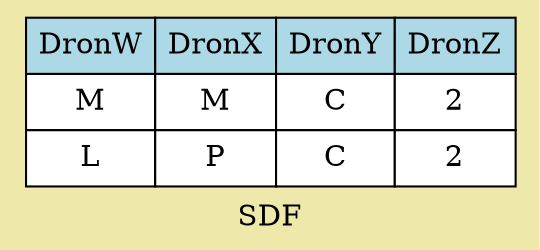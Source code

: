 digraph G {
  node [shape=plaintext];
  label="SDF";
  bgcolor="palegoldenrod";
SDF  [
    label=<<table border="0" cellborder="1" cellspacing="0" cellpadding="5">
      <tr>
        <td bgcolor="lightblue">DronW</td>
        <td bgcolor="lightblue">DronX</td>
        <td bgcolor="lightblue">DronY</td>
        <td bgcolor="lightblue">DronZ</td>
      </tr>
      <tr>
        <td bgcolor="White">M</td>
        <td bgcolor="White">M</td>
        <td bgcolor="White">C</td>
        <td bgcolor="White">2</td>
      </tr>
      <tr>
        <td bgcolor="White">L</td>
        <td bgcolor="White">P</td>
        <td bgcolor="White">C</td>
        <td bgcolor="White">2</td>
      </tr>
    </table>>
  ];
}

